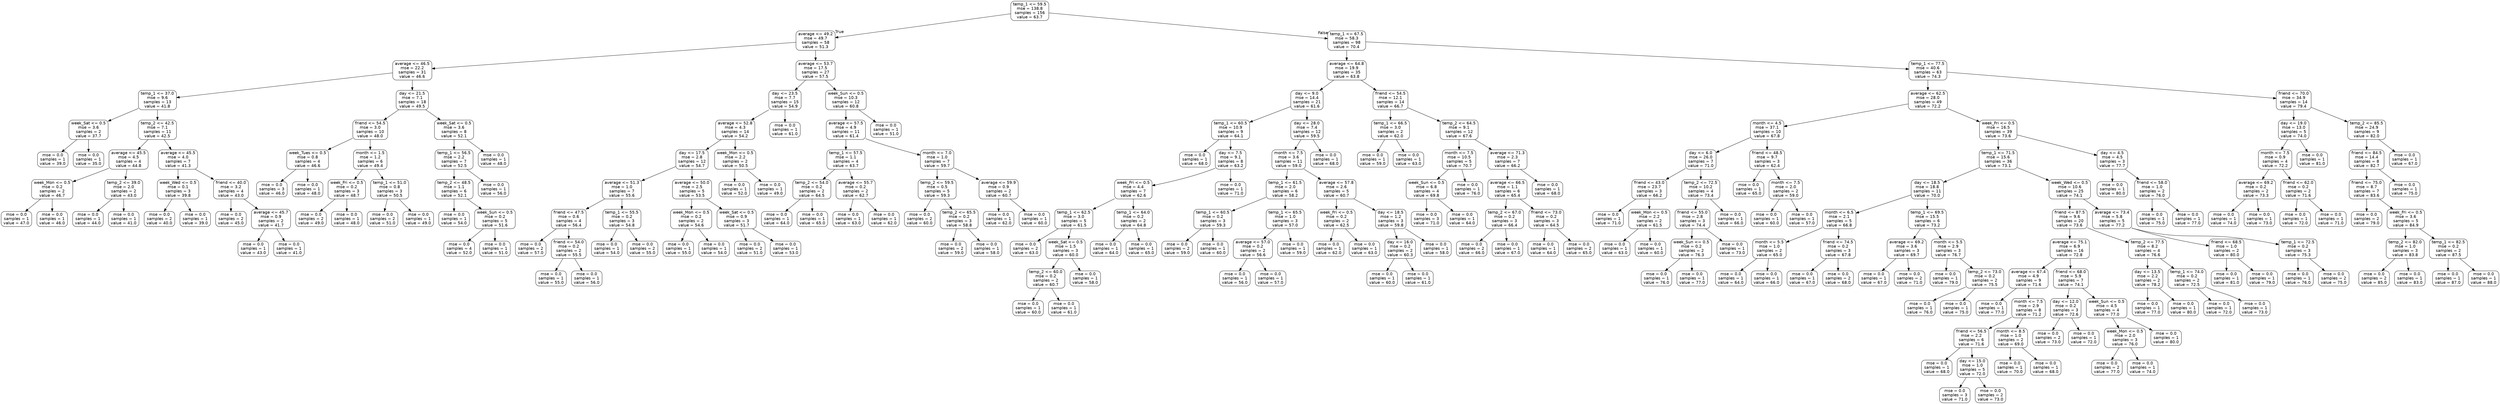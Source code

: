 digraph Tree {
node [shape=box, style="rounded", color="black", fontname=helvetica] ;
edge [fontname=helvetica] ;
0 [label="temp_1 <= 59.5\nmse = 138.8\nsamples = 156\nvalue = 63.7"] ;
1 [label="average <= 49.2\nmse = 49.7\nsamples = 58\nvalue = 51.3"] ;
0 -> 1 [labeldistance=2.5, labelangle=45, headlabel="True"] ;
2 [label="average <= 46.5\nmse = 22.2\nsamples = 31\nvalue = 46.6"] ;
1 -> 2 ;
3 [label="temp_1 <= 37.0\nmse = 9.6\nsamples = 13\nvalue = 41.8"] ;
2 -> 3 ;
4 [label="week_Sat <= 0.5\nmse = 3.6\nsamples = 2\nvalue = 37.7"] ;
3 -> 4 ;
5 [label="mse = 0.0\nsamples = 1\nvalue = 39.0"] ;
4 -> 5 ;
6 [label="mse = 0.0\nsamples = 1\nvalue = 35.0"] ;
4 -> 6 ;
7 [label="temp_2 <= 42.5\nmse = 7.1\nsamples = 11\nvalue = 42.5"] ;
3 -> 7 ;
8 [label="average <= 45.5\nmse = 4.5\nsamples = 4\nvalue = 44.8"] ;
7 -> 8 ;
9 [label="week_Mon <= 0.5\nmse = 0.2\nsamples = 2\nvalue = 46.7"] ;
8 -> 9 ;
10 [label="mse = 0.0\nsamples = 1\nvalue = 47.0"] ;
9 -> 10 ;
11 [label="mse = 0.0\nsamples = 1\nvalue = 46.0"] ;
9 -> 11 ;
12 [label="temp_2 <= 39.0\nmse = 2.0\nsamples = 2\nvalue = 43.0"] ;
8 -> 12 ;
13 [label="mse = 0.0\nsamples = 1\nvalue = 44.0"] ;
12 -> 13 ;
14 [label="mse = 0.0\nsamples = 1\nvalue = 41.0"] ;
12 -> 14 ;
15 [label="average <= 45.5\nmse = 4.0\nsamples = 7\nvalue = 41.3"] ;
7 -> 15 ;
16 [label="week_Wed <= 0.5\nmse = 0.1\nsamples = 3\nvalue = 39.8"] ;
15 -> 16 ;
17 [label="mse = 0.0\nsamples = 2\nvalue = 40.0"] ;
16 -> 17 ;
18 [label="mse = 0.0\nsamples = 1\nvalue = 39.0"] ;
16 -> 18 ;
19 [label="friend <= 40.0\nmse = 3.2\nsamples = 4\nvalue = 43.0"] ;
15 -> 19 ;
20 [label="mse = 0.0\nsamples = 2\nvalue = 45.0"] ;
19 -> 20 ;
21 [label="average <= 45.7\nmse = 0.9\nsamples = 2\nvalue = 41.7"] ;
19 -> 21 ;
22 [label="mse = 0.0\nsamples = 1\nvalue = 43.0"] ;
21 -> 22 ;
23 [label="mse = 0.0\nsamples = 1\nvalue = 41.0"] ;
21 -> 23 ;
24 [label="day <= 21.5\nmse = 7.1\nsamples = 18\nvalue = 49.5"] ;
2 -> 24 ;
25 [label="friend <= 54.5\nmse = 3.0\nsamples = 10\nvalue = 48.0"] ;
24 -> 25 ;
26 [label="week_Tues <= 0.5\nmse = 0.8\nsamples = 4\nvalue = 46.6"] ;
25 -> 26 ;
27 [label="mse = 0.0\nsamples = 3\nvalue = 46.0"] ;
26 -> 27 ;
28 [label="mse = 0.0\nsamples = 1\nvalue = 48.0"] ;
26 -> 28 ;
29 [label="month <= 1.5\nmse = 1.2\nsamples = 6\nvalue = 49.4"] ;
25 -> 29 ;
30 [label="week_Fri <= 0.5\nmse = 0.2\nsamples = 3\nvalue = 48.7"] ;
29 -> 30 ;
31 [label="mse = 0.0\nsamples = 2\nvalue = 49.0"] ;
30 -> 31 ;
32 [label="mse = 0.0\nsamples = 1\nvalue = 48.0"] ;
30 -> 32 ;
33 [label="temp_1 <= 51.0\nmse = 0.8\nsamples = 3\nvalue = 50.5"] ;
29 -> 33 ;
34 [label="mse = 0.0\nsamples = 2\nvalue = 51.0"] ;
33 -> 34 ;
35 [label="mse = 0.0\nsamples = 1\nvalue = 49.0"] ;
33 -> 35 ;
36 [label="week_Sat <= 0.5\nmse = 3.6\nsamples = 8\nvalue = 52.1"] ;
24 -> 36 ;
37 [label="temp_1 <= 56.5\nmse = 2.2\nsamples = 7\nvalue = 52.5"] ;
36 -> 37 ;
38 [label="temp_2 <= 48.5\nmse = 1.1\nsamples = 6\nvalue = 52.1"] ;
37 -> 38 ;
39 [label="mse = 0.0\nsamples = 1\nvalue = 54.0"] ;
38 -> 39 ;
40 [label="week_Sun <= 0.5\nmse = 0.2\nsamples = 5\nvalue = 51.6"] ;
38 -> 40 ;
41 [label="mse = 0.0\nsamples = 4\nvalue = 52.0"] ;
40 -> 41 ;
42 [label="mse = 0.0\nsamples = 1\nvalue = 51.0"] ;
40 -> 42 ;
43 [label="mse = 0.0\nsamples = 1\nvalue = 56.0"] ;
37 -> 43 ;
44 [label="mse = 0.0\nsamples = 1\nvalue = 48.0"] ;
36 -> 44 ;
45 [label="average <= 53.7\nmse = 17.5\nsamples = 27\nvalue = 57.5"] ;
1 -> 45 ;
46 [label="day <= 23.5\nmse = 7.7\nsamples = 15\nvalue = 54.9"] ;
45 -> 46 ;
47 [label="average <= 52.8\nmse = 4.3\nsamples = 14\nvalue = 54.2"] ;
46 -> 47 ;
48 [label="day <= 17.5\nmse = 2.8\nsamples = 12\nvalue = 54.7"] ;
47 -> 48 ;
49 [label="average <= 51.3\nmse = 1.0\nsamples = 7\nvalue = 55.6"] ;
48 -> 49 ;
50 [label="friend <= 47.5\nmse = 0.6\nsamples = 4\nvalue = 56.4"] ;
49 -> 50 ;
51 [label="mse = 0.0\nsamples = 2\nvalue = 57.0"] ;
50 -> 51 ;
52 [label="friend <= 54.0\nmse = 0.2\nsamples = 2\nvalue = 55.5"] ;
50 -> 52 ;
53 [label="mse = 0.0\nsamples = 1\nvalue = 55.0"] ;
52 -> 53 ;
54 [label="mse = 0.0\nsamples = 1\nvalue = 56.0"] ;
52 -> 54 ;
55 [label="temp_1 <= 55.5\nmse = 0.2\nsamples = 3\nvalue = 54.8"] ;
49 -> 55 ;
56 [label="mse = 0.0\nsamples = 1\nvalue = 54.0"] ;
55 -> 56 ;
57 [label="mse = 0.0\nsamples = 2\nvalue = 55.0"] ;
55 -> 57 ;
58 [label="average <= 50.0\nmse = 2.5\nsamples = 5\nvalue = 53.5"] ;
48 -> 58 ;
59 [label="week_Mon <= 0.5\nmse = 0.2\nsamples = 2\nvalue = 54.6"] ;
58 -> 59 ;
60 [label="mse = 0.0\nsamples = 1\nvalue = 55.0"] ;
59 -> 60 ;
61 [label="mse = 0.0\nsamples = 1\nvalue = 54.0"] ;
59 -> 61 ;
62 [label="week_Sat <= 0.5\nmse = 0.9\nsamples = 3\nvalue = 51.7"] ;
58 -> 62 ;
63 [label="mse = 0.0\nsamples = 2\nvalue = 51.0"] ;
62 -> 63 ;
64 [label="mse = 0.0\nsamples = 1\nvalue = 53.0"] ;
62 -> 64 ;
65 [label="week_Mon <= 0.5\nmse = 2.2\nsamples = 2\nvalue = 50.5"] ;
47 -> 65 ;
66 [label="mse = 0.0\nsamples = 1\nvalue = 52.0"] ;
65 -> 66 ;
67 [label="mse = 0.0\nsamples = 1\nvalue = 49.0"] ;
65 -> 67 ;
68 [label="mse = 0.0\nsamples = 1\nvalue = 61.0"] ;
46 -> 68 ;
69 [label="week_Sun <= 0.5\nmse = 10.3\nsamples = 12\nvalue = 60.8"] ;
45 -> 69 ;
70 [label="average <= 57.5\nmse = 4.9\nsamples = 11\nvalue = 61.4"] ;
69 -> 70 ;
71 [label="temp_1 <= 57.5\nmse = 1.1\nsamples = 4\nvalue = 63.7"] ;
70 -> 71 ;
72 [label="temp_2 <= 54.0\nmse = 0.2\nsamples = 2\nvalue = 64.5"] ;
71 -> 72 ;
73 [label="mse = 0.0\nsamples = 1\nvalue = 64.0"] ;
72 -> 73 ;
74 [label="mse = 0.0\nsamples = 1\nvalue = 65.0"] ;
72 -> 74 ;
75 [label="average <= 55.7\nmse = 0.2\nsamples = 2\nvalue = 62.7"] ;
71 -> 75 ;
76 [label="mse = 0.0\nsamples = 1\nvalue = 63.0"] ;
75 -> 76 ;
77 [label="mse = 0.0\nsamples = 1\nvalue = 62.0"] ;
75 -> 77 ;
78 [label="month <= 7.0\nmse = 1.0\nsamples = 7\nvalue = 59.7"] ;
70 -> 78 ;
79 [label="temp_2 <= 59.5\nmse = 0.5\nsamples = 5\nvalue = 59.3"] ;
78 -> 79 ;
80 [label="mse = 0.0\nsamples = 2\nvalue = 60.0"] ;
79 -> 80 ;
81 [label="temp_2 <= 65.5\nmse = 0.2\nsamples = 3\nvalue = 58.8"] ;
79 -> 81 ;
82 [label="mse = 0.0\nsamples = 2\nvalue = 59.0"] ;
81 -> 82 ;
83 [label="mse = 0.0\nsamples = 1\nvalue = 58.0"] ;
81 -> 83 ;
84 [label="average <= 59.9\nmse = 0.9\nsamples = 2\nvalue = 60.7"] ;
78 -> 84 ;
85 [label="mse = 0.0\nsamples = 1\nvalue = 62.0"] ;
84 -> 85 ;
86 [label="mse = 0.0\nsamples = 1\nvalue = 60.0"] ;
84 -> 86 ;
87 [label="mse = 0.0\nsamples = 1\nvalue = 51.0"] ;
69 -> 87 ;
88 [label="temp_1 <= 67.5\nmse = 58.3\nsamples = 98\nvalue = 70.4"] ;
0 -> 88 [labeldistance=2.5, labelangle=-45, headlabel="False"] ;
89 [label="average <= 64.8\nmse = 19.9\nsamples = 35\nvalue = 63.8"] ;
88 -> 89 ;
90 [label="day <= 9.0\nmse = 14.4\nsamples = 21\nvalue = 61.6"] ;
89 -> 90 ;
91 [label="temp_1 <= 60.5\nmse = 10.9\nsamples = 9\nvalue = 64.1"] ;
90 -> 91 ;
92 [label="mse = 0.0\nsamples = 1\nvalue = 68.0"] ;
91 -> 92 ;
93 [label="day <= 7.5\nmse = 9.1\nsamples = 8\nvalue = 63.2"] ;
91 -> 93 ;
94 [label="week_Fri <= 0.5\nmse = 4.4\nsamples = 7\nvalue = 62.6"] ;
93 -> 94 ;
95 [label="temp_1 <= 62.5\nmse = 3.0\nsamples = 5\nvalue = 61.5"] ;
94 -> 95 ;
96 [label="mse = 0.0\nsamples = 2\nvalue = 63.0"] ;
95 -> 96 ;
97 [label="week_Sat <= 0.5\nmse = 1.5\nsamples = 3\nvalue = 60.0"] ;
95 -> 97 ;
98 [label="temp_2 <= 60.0\nmse = 0.2\nsamples = 2\nvalue = 60.7"] ;
97 -> 98 ;
99 [label="mse = 0.0\nsamples = 1\nvalue = 60.0"] ;
98 -> 99 ;
100 [label="mse = 0.0\nsamples = 1\nvalue = 61.0"] ;
98 -> 100 ;
101 [label="mse = 0.0\nsamples = 1\nvalue = 58.0"] ;
97 -> 101 ;
102 [label="temp_1 <= 64.0\nmse = 0.2\nsamples = 2\nvalue = 64.8"] ;
94 -> 102 ;
103 [label="mse = 0.0\nsamples = 1\nvalue = 64.0"] ;
102 -> 103 ;
104 [label="mse = 0.0\nsamples = 1\nvalue = 65.0"] ;
102 -> 104 ;
105 [label="mse = 0.0\nsamples = 1\nvalue = 71.0"] ;
93 -> 105 ;
106 [label="day <= 28.0\nmse = 7.4\nsamples = 12\nvalue = 59.5"] ;
90 -> 106 ;
107 [label="month <= 7.5\nmse = 3.6\nsamples = 11\nvalue = 59.0"] ;
106 -> 107 ;
108 [label="temp_1 <= 61.5\nmse = 2.0\nsamples = 6\nvalue = 58.2"] ;
107 -> 108 ;
109 [label="temp_1 <= 60.5\nmse = 0.2\nsamples = 3\nvalue = 59.3"] ;
108 -> 109 ;
110 [label="mse = 0.0\nsamples = 2\nvalue = 59.0"] ;
109 -> 110 ;
111 [label="mse = 0.0\nsamples = 1\nvalue = 60.0"] ;
109 -> 111 ;
112 [label="temp_1 <= 65.5\nmse = 1.0\nsamples = 3\nvalue = 57.0"] ;
108 -> 112 ;
113 [label="average <= 57.0\nmse = 0.2\nsamples = 2\nvalue = 56.6"] ;
112 -> 113 ;
114 [label="mse = 0.0\nsamples = 1\nvalue = 56.0"] ;
113 -> 114 ;
115 [label="mse = 0.0\nsamples = 1\nvalue = 57.0"] ;
113 -> 115 ;
116 [label="mse = 0.0\nsamples = 1\nvalue = 59.0"] ;
112 -> 116 ;
117 [label="average <= 57.8\nmse = 2.6\nsamples = 5\nvalue = 60.7"] ;
107 -> 117 ;
118 [label="week_Fri <= 0.5\nmse = 0.2\nsamples = 2\nvalue = 62.5"] ;
117 -> 118 ;
119 [label="mse = 0.0\nsamples = 1\nvalue = 62.0"] ;
118 -> 119 ;
120 [label="mse = 0.0\nsamples = 1\nvalue = 63.0"] ;
118 -> 120 ;
121 [label="day <= 18.5\nmse = 1.2\nsamples = 3\nvalue = 59.8"] ;
117 -> 121 ;
122 [label="day <= 16.0\nmse = 0.2\nsamples = 2\nvalue = 60.3"] ;
121 -> 122 ;
123 [label="mse = 0.0\nsamples = 1\nvalue = 60.0"] ;
122 -> 123 ;
124 [label="mse = 0.0\nsamples = 1\nvalue = 61.0"] ;
122 -> 124 ;
125 [label="mse = 0.0\nsamples = 1\nvalue = 58.0"] ;
121 -> 125 ;
126 [label="mse = 0.0\nsamples = 1\nvalue = 68.0"] ;
106 -> 126 ;
127 [label="friend <= 54.5\nmse = 12.1\nsamples = 14\nvalue = 66.7"] ;
89 -> 127 ;
128 [label="temp_1 <= 66.5\nmse = 3.0\nsamples = 2\nvalue = 62.0"] ;
127 -> 128 ;
129 [label="mse = 0.0\nsamples = 1\nvalue = 59.0"] ;
128 -> 129 ;
130 [label="mse = 0.0\nsamples = 1\nvalue = 63.0"] ;
128 -> 130 ;
131 [label="temp_2 <= 64.5\nmse = 9.1\nsamples = 12\nvalue = 67.6"] ;
127 -> 131 ;
132 [label="month <= 7.5\nmse = 10.5\nsamples = 5\nvalue = 70.7"] ;
131 -> 132 ;
133 [label="week_Sun <= 0.5\nmse = 6.8\nsamples = 4\nvalue = 69.8"] ;
132 -> 133 ;
134 [label="mse = 0.0\nsamples = 3\nvalue = 71.0"] ;
133 -> 134 ;
135 [label="mse = 0.0\nsamples = 1\nvalue = 64.0"] ;
133 -> 135 ;
136 [label="mse = 0.0\nsamples = 1\nvalue = 76.0"] ;
132 -> 136 ;
137 [label="average <= 71.3\nmse = 2.3\nsamples = 7\nvalue = 66.2"] ;
131 -> 137 ;
138 [label="average <= 66.5\nmse = 1.1\nsamples = 6\nvalue = 65.4"] ;
137 -> 138 ;
139 [label="temp_2 <= 67.0\nmse = 0.2\nsamples = 3\nvalue = 66.4"] ;
138 -> 139 ;
140 [label="mse = 0.0\nsamples = 2\nvalue = 66.0"] ;
139 -> 140 ;
141 [label="mse = 0.0\nsamples = 1\nvalue = 67.0"] ;
139 -> 141 ;
142 [label="friend <= 73.0\nmse = 0.2\nsamples = 3\nvalue = 64.5"] ;
138 -> 142 ;
143 [label="mse = 0.0\nsamples = 1\nvalue = 64.0"] ;
142 -> 143 ;
144 [label="mse = 0.0\nsamples = 2\nvalue = 65.0"] ;
142 -> 144 ;
145 [label="mse = 0.0\nsamples = 1\nvalue = 68.0"] ;
137 -> 145 ;
146 [label="temp_1 <= 77.5\nmse = 40.6\nsamples = 63\nvalue = 74.3"] ;
88 -> 146 ;
147 [label="average <= 62.5\nmse = 28.0\nsamples = 49\nvalue = 72.2"] ;
146 -> 147 ;
148 [label="month <= 4.5\nmse = 37.1\nsamples = 10\nvalue = 67.8"] ;
147 -> 148 ;
149 [label="day <= 6.0\nmse = 26.0\nsamples = 7\nvalue = 71.0"] ;
148 -> 149 ;
150 [label="friend <= 43.0\nmse = 23.7\nsamples = 3\nvalue = 66.2"] ;
149 -> 150 ;
151 [label="mse = 0.0\nsamples = 1\nvalue = 71.0"] ;
150 -> 151 ;
152 [label="week_Mon <= 0.5\nmse = 2.2\nsamples = 2\nvalue = 61.5"] ;
150 -> 152 ;
153 [label="mse = 0.0\nsamples = 1\nvalue = 63.0"] ;
152 -> 153 ;
154 [label="mse = 0.0\nsamples = 1\nvalue = 60.0"] ;
152 -> 154 ;
155 [label="temp_2 <= 72.5\nmse = 10.2\nsamples = 4\nvalue = 73.4"] ;
149 -> 155 ;
156 [label="friend <= 55.0\nmse = 2.8\nsamples = 3\nvalue = 74.4"] ;
155 -> 156 ;
157 [label="week_Sun <= 0.5\nmse = 0.2\nsamples = 2\nvalue = 76.3"] ;
156 -> 157 ;
158 [label="mse = 0.0\nsamples = 1\nvalue = 76.0"] ;
157 -> 158 ;
159 [label="mse = 0.0\nsamples = 1\nvalue = 77.0"] ;
157 -> 159 ;
160 [label="mse = 0.0\nsamples = 1\nvalue = 73.0"] ;
156 -> 160 ;
161 [label="mse = 0.0\nsamples = 1\nvalue = 66.0"] ;
155 -> 161 ;
162 [label="friend <= 48.5\nmse = 9.7\nsamples = 3\nvalue = 62.4"] ;
148 -> 162 ;
163 [label="mse = 0.0\nsamples = 1\nvalue = 65.0"] ;
162 -> 163 ;
164 [label="month <= 7.5\nmse = 2.0\nsamples = 2\nvalue = 59.0"] ;
162 -> 164 ;
165 [label="mse = 0.0\nsamples = 1\nvalue = 60.0"] ;
164 -> 165 ;
166 [label="mse = 0.0\nsamples = 1\nvalue = 57.0"] ;
164 -> 166 ;
167 [label="week_Fri <= 0.5\nmse = 16.5\nsamples = 39\nvalue = 73.6"] ;
147 -> 167 ;
168 [label="temp_1 <= 71.5\nmse = 15.6\nsamples = 36\nvalue = 73.1"] ;
167 -> 168 ;
169 [label="day <= 18.5\nmse = 18.8\nsamples = 11\nvalue = 70.0"] ;
168 -> 169 ;
170 [label="month <= 6.5\nmse = 2.1\nsamples = 5\nvalue = 66.8"] ;
169 -> 170 ;
171 [label="month <= 5.5\nmse = 1.0\nsamples = 2\nvalue = 65.0"] ;
170 -> 171 ;
172 [label="mse = 0.0\nsamples = 1\nvalue = 64.0"] ;
171 -> 172 ;
173 [label="mse = 0.0\nsamples = 1\nvalue = 66.0"] ;
171 -> 173 ;
174 [label="friend <= 74.5\nmse = 0.2\nsamples = 3\nvalue = 67.8"] ;
170 -> 174 ;
175 [label="mse = 0.0\nsamples = 1\nvalue = 67.0"] ;
174 -> 175 ;
176 [label="mse = 0.0\nsamples = 2\nvalue = 68.0"] ;
174 -> 176 ;
177 [label="temp_1 <= 69.5\nmse = 15.5\nsamples = 6\nvalue = 73.2"] ;
169 -> 177 ;
178 [label="average <= 69.2\nmse = 3.6\nsamples = 3\nvalue = 69.7"] ;
177 -> 178 ;
179 [label="mse = 0.0\nsamples = 1\nvalue = 67.0"] ;
178 -> 179 ;
180 [label="mse = 0.0\nsamples = 2\nvalue = 71.0"] ;
178 -> 180 ;
181 [label="month <= 5.5\nmse = 2.9\nsamples = 3\nvalue = 76.7"] ;
177 -> 181 ;
182 [label="mse = 0.0\nsamples = 1\nvalue = 79.0"] ;
181 -> 182 ;
183 [label="temp_2 <= 73.0\nmse = 0.2\nsamples = 2\nvalue = 75.5"] ;
181 -> 183 ;
184 [label="mse = 0.0\nsamples = 1\nvalue = 76.0"] ;
183 -> 184 ;
185 [label="mse = 0.0\nsamples = 1\nvalue = 75.0"] ;
183 -> 185 ;
186 [label="week_Wed <= 0.5\nmse = 10.6\nsamples = 25\nvalue = 74.1"] ;
168 -> 186 ;
187 [label="friend <= 87.5\nmse = 9.6\nsamples = 20\nvalue = 73.6"] ;
186 -> 187 ;
188 [label="average <= 75.1\nmse = 6.9\nsamples = 16\nvalue = 72.8"] ;
187 -> 188 ;
189 [label="average <= 67.4\nmse = 4.9\nsamples = 9\nvalue = 71.6"] ;
188 -> 189 ;
190 [label="mse = 0.0\nsamples = 1\nvalue = 77.0"] ;
189 -> 190 ;
191 [label="month <= 7.5\nmse = 2.9\nsamples = 8\nvalue = 71.2"] ;
189 -> 191 ;
192 [label="friend <= 56.5\nmse = 2.2\nsamples = 6\nvalue = 71.6"] ;
191 -> 192 ;
193 [label="mse = 0.0\nsamples = 1\nvalue = 68.0"] ;
192 -> 193 ;
194 [label="day <= 15.0\nmse = 1.0\nsamples = 5\nvalue = 72.0"] ;
192 -> 194 ;
195 [label="mse = 0.0\nsamples = 3\nvalue = 71.0"] ;
194 -> 195 ;
196 [label="mse = 0.0\nsamples = 2\nvalue = 73.0"] ;
194 -> 196 ;
197 [label="month <= 8.5\nmse = 1.0\nsamples = 2\nvalue = 69.0"] ;
191 -> 197 ;
198 [label="mse = 0.0\nsamples = 1\nvalue = 70.0"] ;
197 -> 198 ;
199 [label="mse = 0.0\nsamples = 1\nvalue = 68.0"] ;
197 -> 199 ;
200 [label="friend <= 68.0\nmse = 5.9\nsamples = 7\nvalue = 74.1"] ;
188 -> 200 ;
201 [label="day <= 12.0\nmse = 0.2\nsamples = 3\nvalue = 72.6"] ;
200 -> 201 ;
202 [label="mse = 0.0\nsamples = 2\nvalue = 73.0"] ;
201 -> 202 ;
203 [label="mse = 0.0\nsamples = 1\nvalue = 72.0"] ;
201 -> 203 ;
204 [label="week_Sun <= 0.5\nmse = 4.5\nsamples = 4\nvalue = 77.0"] ;
200 -> 204 ;
205 [label="week_Mon <= 0.5\nmse = 2.0\nsamples = 3\nvalue = 76.0"] ;
204 -> 205 ;
206 [label="mse = 0.0\nsamples = 2\nvalue = 77.0"] ;
205 -> 206 ;
207 [label="mse = 0.0\nsamples = 1\nvalue = 74.0"] ;
205 -> 207 ;
208 [label="mse = 0.0\nsamples = 1\nvalue = 80.0"] ;
204 -> 208 ;
209 [label="temp_2 <= 77.5\nmse = 8.2\nsamples = 4\nvalue = 76.6"] ;
187 -> 209 ;
210 [label="day <= 13.5\nmse = 2.2\nsamples = 2\nvalue = 78.2"] ;
209 -> 210 ;
211 [label="mse = 0.0\nsamples = 1\nvalue = 77.0"] ;
210 -> 211 ;
212 [label="mse = 0.0\nsamples = 1\nvalue = 80.0"] ;
210 -> 212 ;
213 [label="temp_1 <= 74.0\nmse = 0.2\nsamples = 2\nvalue = 72.5"] ;
209 -> 213 ;
214 [label="mse = 0.0\nsamples = 1\nvalue = 72.0"] ;
213 -> 214 ;
215 [label="mse = 0.0\nsamples = 1\nvalue = 73.0"] ;
213 -> 215 ;
216 [label="average <= 73.4\nmse = 5.8\nsamples = 5\nvalue = 77.2"] ;
186 -> 216 ;
217 [label="friend <= 68.5\nmse = 1.0\nsamples = 2\nvalue = 80.0"] ;
216 -> 217 ;
218 [label="mse = 0.0\nsamples = 1\nvalue = 81.0"] ;
217 -> 218 ;
219 [label="mse = 0.0\nsamples = 1\nvalue = 79.0"] ;
217 -> 219 ;
220 [label="temp_1 <= 72.5\nmse = 0.2\nsamples = 3\nvalue = 75.3"] ;
216 -> 220 ;
221 [label="mse = 0.0\nsamples = 1\nvalue = 76.0"] ;
220 -> 221 ;
222 [label="mse = 0.0\nsamples = 2\nvalue = 75.0"] ;
220 -> 222 ;
223 [label="day <= 4.5\nmse = 4.5\nsamples = 3\nvalue = 77.7"] ;
167 -> 223 ;
224 [label="mse = 0.0\nsamples = 1\nvalue = 80.0"] ;
223 -> 224 ;
225 [label="friend <= 58.0\nmse = 1.0\nsamples = 2\nvalue = 76.0"] ;
223 -> 225 ;
226 [label="mse = 0.0\nsamples = 1\nvalue = 75.0"] ;
225 -> 226 ;
227 [label="mse = 0.0\nsamples = 1\nvalue = 77.0"] ;
225 -> 227 ;
228 [label="friend <= 70.0\nmse = 34.9\nsamples = 14\nvalue = 79.4"] ;
146 -> 228 ;
229 [label="day <= 19.0\nmse = 13.0\nsamples = 5\nvalue = 74.0"] ;
228 -> 229 ;
230 [label="month <= 7.5\nmse = 0.9\nsamples = 4\nvalue = 72.2"] ;
229 -> 230 ;
231 [label="average <= 69.2\nmse = 0.2\nsamples = 2\nvalue = 73.3"] ;
230 -> 231 ;
232 [label="mse = 0.0\nsamples = 1\nvalue = 74.0"] ;
231 -> 232 ;
233 [label="mse = 0.0\nsamples = 1\nvalue = 73.0"] ;
231 -> 233 ;
234 [label="friend <= 62.0\nmse = 0.2\nsamples = 2\nvalue = 71.6"] ;
230 -> 234 ;
235 [label="mse = 0.0\nsamples = 1\nvalue = 72.0"] ;
234 -> 235 ;
236 [label="mse = 0.0\nsamples = 1\nvalue = 71.0"] ;
234 -> 236 ;
237 [label="mse = 0.0\nsamples = 1\nvalue = 81.0"] ;
229 -> 237 ;
238 [label="temp_2 <= 85.5\nmse = 24.9\nsamples = 9\nvalue = 82.0"] ;
228 -> 238 ;
239 [label="friend <= 84.5\nmse = 14.4\nsamples = 8\nvalue = 82.7"] ;
238 -> 239 ;
240 [label="friend <= 75.0\nmse = 8.7\nsamples = 7\nvalue = 83.6"] ;
239 -> 240 ;
241 [label="mse = 0.0\nsamples = 2\nvalue = 79.0"] ;
240 -> 241 ;
242 [label="week_Fri <= 0.5\nmse = 3.6\nsamples = 5\nvalue = 84.9"] ;
240 -> 242 ;
243 [label="temp_2 <= 82.0\nmse = 1.0\nsamples = 3\nvalue = 83.8"] ;
242 -> 243 ;
244 [label="mse = 0.0\nsamples = 2\nvalue = 85.0"] ;
243 -> 244 ;
245 [label="mse = 0.0\nsamples = 1\nvalue = 83.0"] ;
243 -> 245 ;
246 [label="temp_1 <= 82.5\nmse = 0.2\nsamples = 2\nvalue = 87.5"] ;
242 -> 246 ;
247 [label="mse = 0.0\nsamples = 1\nvalue = 87.0"] ;
246 -> 247 ;
248 [label="mse = 0.0\nsamples = 1\nvalue = 88.0"] ;
246 -> 248 ;
249 [label="mse = 0.0\nsamples = 1\nvalue = 75.0"] ;
239 -> 249 ;
250 [label="mse = 0.0\nsamples = 1\nvalue = 67.0"] ;
238 -> 250 ;
}